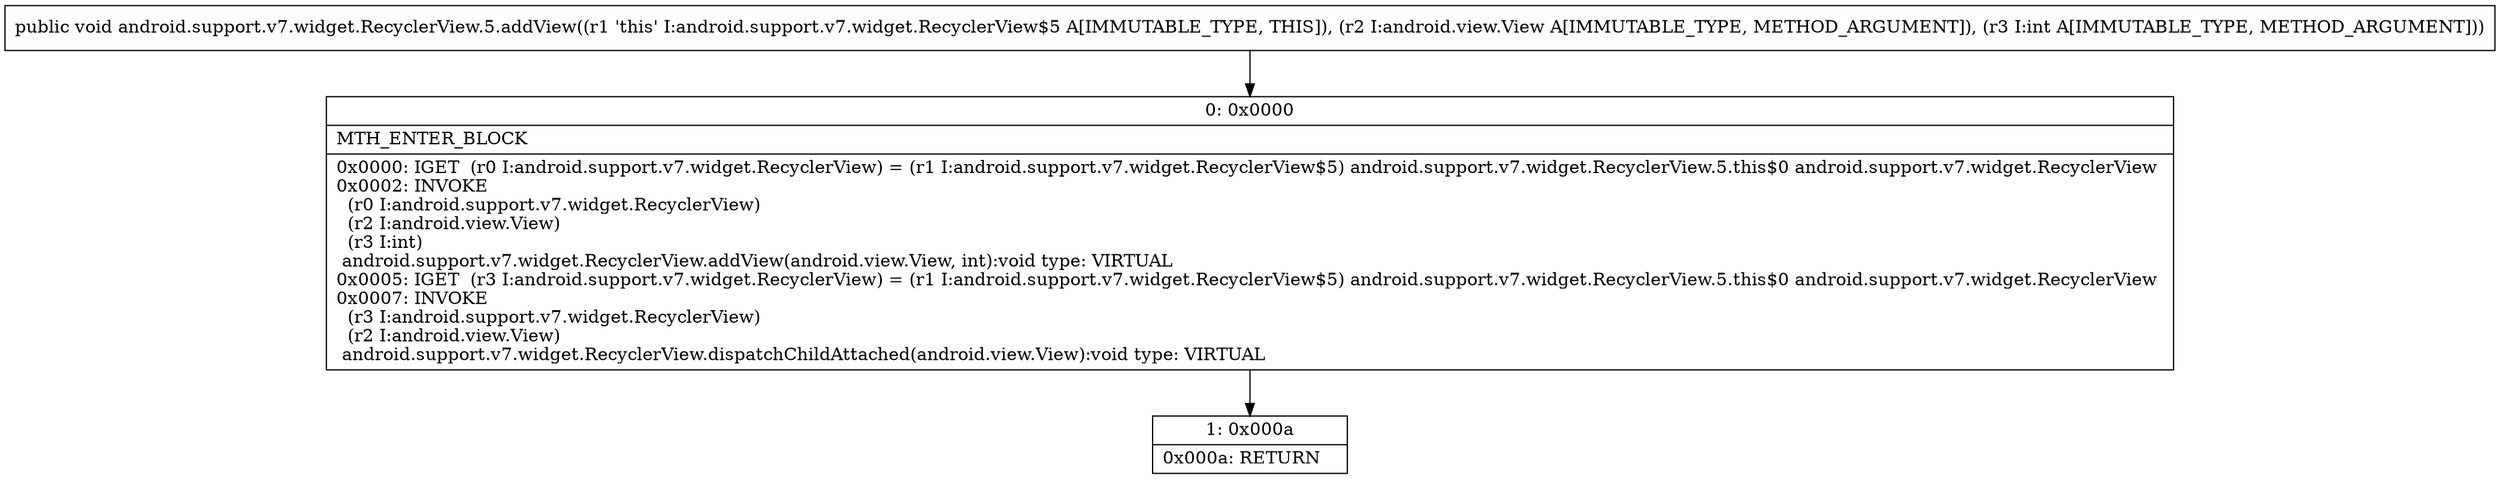 digraph "CFG forandroid.support.v7.widget.RecyclerView.5.addView(Landroid\/view\/View;I)V" {
Node_0 [shape=record,label="{0\:\ 0x0000|MTH_ENTER_BLOCK\l|0x0000: IGET  (r0 I:android.support.v7.widget.RecyclerView) = (r1 I:android.support.v7.widget.RecyclerView$5) android.support.v7.widget.RecyclerView.5.this$0 android.support.v7.widget.RecyclerView \l0x0002: INVOKE  \l  (r0 I:android.support.v7.widget.RecyclerView)\l  (r2 I:android.view.View)\l  (r3 I:int)\l android.support.v7.widget.RecyclerView.addView(android.view.View, int):void type: VIRTUAL \l0x0005: IGET  (r3 I:android.support.v7.widget.RecyclerView) = (r1 I:android.support.v7.widget.RecyclerView$5) android.support.v7.widget.RecyclerView.5.this$0 android.support.v7.widget.RecyclerView \l0x0007: INVOKE  \l  (r3 I:android.support.v7.widget.RecyclerView)\l  (r2 I:android.view.View)\l android.support.v7.widget.RecyclerView.dispatchChildAttached(android.view.View):void type: VIRTUAL \l}"];
Node_1 [shape=record,label="{1\:\ 0x000a|0x000a: RETURN   \l}"];
MethodNode[shape=record,label="{public void android.support.v7.widget.RecyclerView.5.addView((r1 'this' I:android.support.v7.widget.RecyclerView$5 A[IMMUTABLE_TYPE, THIS]), (r2 I:android.view.View A[IMMUTABLE_TYPE, METHOD_ARGUMENT]), (r3 I:int A[IMMUTABLE_TYPE, METHOD_ARGUMENT])) }"];
MethodNode -> Node_0;
Node_0 -> Node_1;
}

